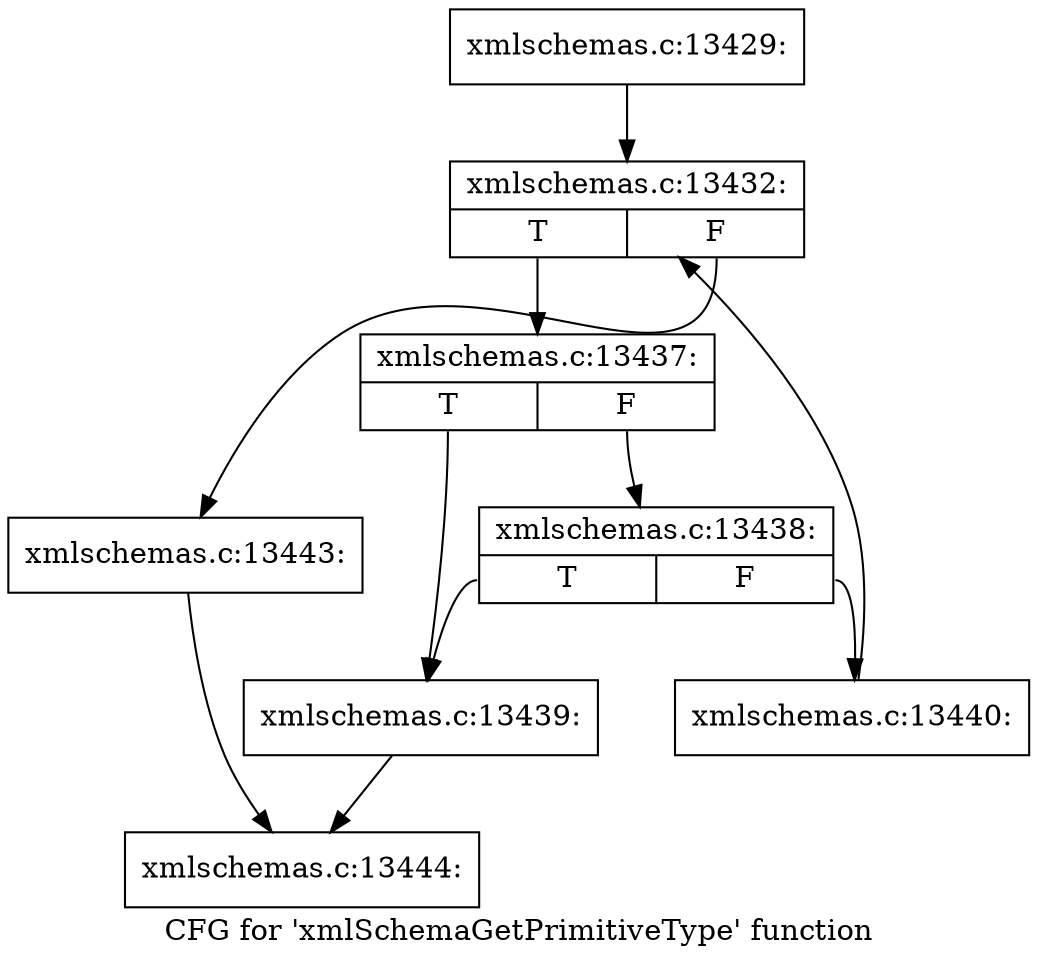 digraph "CFG for 'xmlSchemaGetPrimitiveType' function" {
	label="CFG for 'xmlSchemaGetPrimitiveType' function";

	Node0x5158b20 [shape=record,label="{xmlschemas.c:13429:}"];
	Node0x5158b20 -> Node0x5187fc0;
	Node0x5187fc0 [shape=record,label="{xmlschemas.c:13432:|{<s0>T|<s1>F}}"];
	Node0x5187fc0:s0 -> Node0x5158e80;
	Node0x5187fc0:s1 -> Node0x5158cb0;
	Node0x5158e80 [shape=record,label="{xmlschemas.c:13437:|{<s0>T|<s1>F}}"];
	Node0x5158e80:s0 -> Node0x5159040;
	Node0x5158e80:s1 -> Node0x5188a20;
	Node0x5188a20 [shape=record,label="{xmlschemas.c:13438:|{<s0>T|<s1>F}}"];
	Node0x5188a20:s0 -> Node0x5159040;
	Node0x5188a20:s1 -> Node0x5159090;
	Node0x5159040 [shape=record,label="{xmlschemas.c:13439:}"];
	Node0x5159040 -> Node0x51880f0;
	Node0x5159090 [shape=record,label="{xmlschemas.c:13440:}"];
	Node0x5159090 -> Node0x5187fc0;
	Node0x5158cb0 [shape=record,label="{xmlschemas.c:13443:}"];
	Node0x5158cb0 -> Node0x51880f0;
	Node0x51880f0 [shape=record,label="{xmlschemas.c:13444:}"];
}
